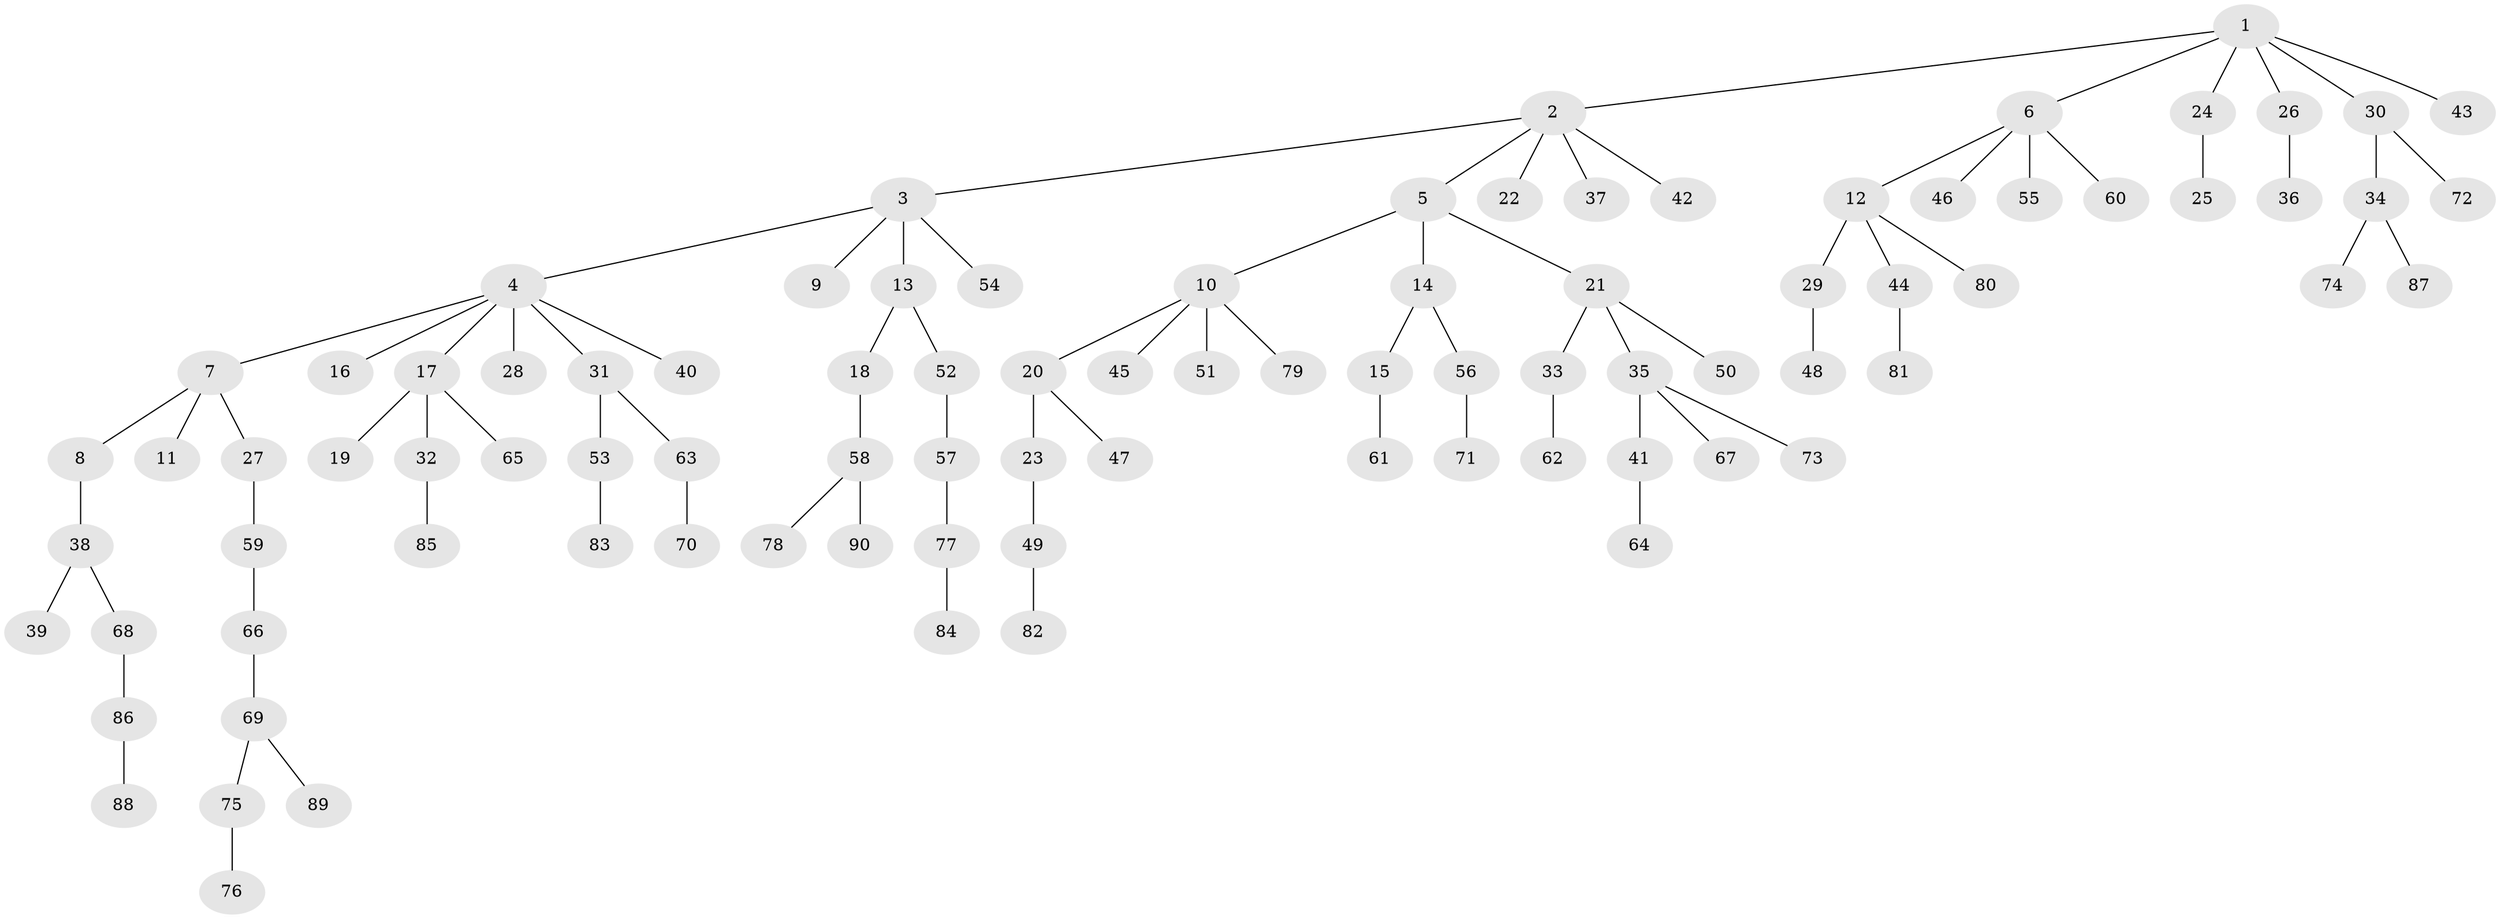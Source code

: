 // Generated by graph-tools (version 1.1) at 2025/11/02/27/25 16:11:25]
// undirected, 90 vertices, 89 edges
graph export_dot {
graph [start="1"]
  node [color=gray90,style=filled];
  1;
  2;
  3;
  4;
  5;
  6;
  7;
  8;
  9;
  10;
  11;
  12;
  13;
  14;
  15;
  16;
  17;
  18;
  19;
  20;
  21;
  22;
  23;
  24;
  25;
  26;
  27;
  28;
  29;
  30;
  31;
  32;
  33;
  34;
  35;
  36;
  37;
  38;
  39;
  40;
  41;
  42;
  43;
  44;
  45;
  46;
  47;
  48;
  49;
  50;
  51;
  52;
  53;
  54;
  55;
  56;
  57;
  58;
  59;
  60;
  61;
  62;
  63;
  64;
  65;
  66;
  67;
  68;
  69;
  70;
  71;
  72;
  73;
  74;
  75;
  76;
  77;
  78;
  79;
  80;
  81;
  82;
  83;
  84;
  85;
  86;
  87;
  88;
  89;
  90;
  1 -- 2;
  1 -- 6;
  1 -- 24;
  1 -- 26;
  1 -- 30;
  1 -- 43;
  2 -- 3;
  2 -- 5;
  2 -- 22;
  2 -- 37;
  2 -- 42;
  3 -- 4;
  3 -- 9;
  3 -- 13;
  3 -- 54;
  4 -- 7;
  4 -- 16;
  4 -- 17;
  4 -- 28;
  4 -- 31;
  4 -- 40;
  5 -- 10;
  5 -- 14;
  5 -- 21;
  6 -- 12;
  6 -- 46;
  6 -- 55;
  6 -- 60;
  7 -- 8;
  7 -- 11;
  7 -- 27;
  8 -- 38;
  10 -- 20;
  10 -- 45;
  10 -- 51;
  10 -- 79;
  12 -- 29;
  12 -- 44;
  12 -- 80;
  13 -- 18;
  13 -- 52;
  14 -- 15;
  14 -- 56;
  15 -- 61;
  17 -- 19;
  17 -- 32;
  17 -- 65;
  18 -- 58;
  20 -- 23;
  20 -- 47;
  21 -- 33;
  21 -- 35;
  21 -- 50;
  23 -- 49;
  24 -- 25;
  26 -- 36;
  27 -- 59;
  29 -- 48;
  30 -- 34;
  30 -- 72;
  31 -- 53;
  31 -- 63;
  32 -- 85;
  33 -- 62;
  34 -- 74;
  34 -- 87;
  35 -- 41;
  35 -- 67;
  35 -- 73;
  38 -- 39;
  38 -- 68;
  41 -- 64;
  44 -- 81;
  49 -- 82;
  52 -- 57;
  53 -- 83;
  56 -- 71;
  57 -- 77;
  58 -- 78;
  58 -- 90;
  59 -- 66;
  63 -- 70;
  66 -- 69;
  68 -- 86;
  69 -- 75;
  69 -- 89;
  75 -- 76;
  77 -- 84;
  86 -- 88;
}
